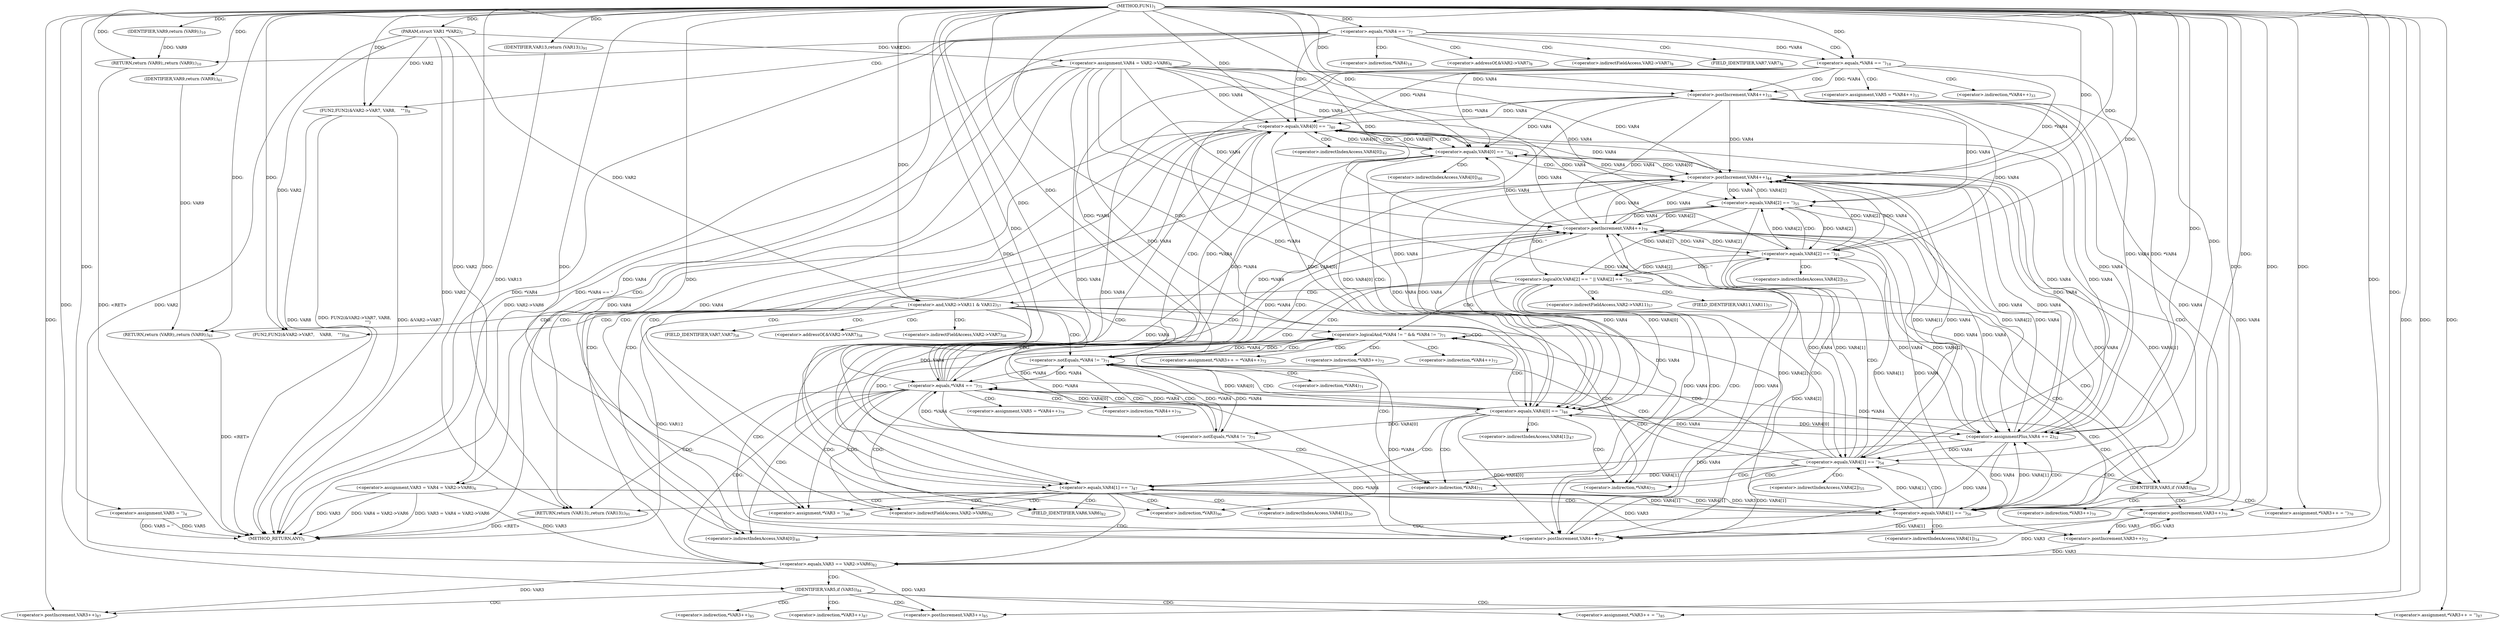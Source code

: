 digraph "FUN1" {  
"8" [label = <(METHOD,FUN1)<SUB>1</SUB>> ]
"207" [label = <(METHOD_RETURN,ANY)<SUB>1</SUB>> ]
"9" [label = <(PARAM,struct VAR1 *VAR2)<SUB>1</SUB>> ]
"14" [label = <(&lt;operator&gt;.assignment,VAR5 = '')<SUB>4</SUB>> ]
"17" [label = <(&lt;operator&gt;.assignment,VAR3 = VAR4 = VAR2-&gt;VAR6)<SUB>6</SUB>> ]
"201" [label = <(&lt;operator&gt;.assignment,*VAR3 = '')<SUB>90</SUB>> ]
"205" [label = <(RETURN,return (VAR13);,return (VAR13);)<SUB>91</SUB>> ]
"25" [label = <(&lt;operator&gt;.equals,*VAR4 == '')<SUB>7</SUB>> ]
"40" [label = <(&lt;operator&gt;.equals,*VAR4 == '')<SUB>18</SUB>> ]
"180" [label = <(&lt;operator&gt;.equals,VAR3 == VAR2-&gt;VAR6)<SUB>82</SUB>> ]
"206" [label = <(IDENTIFIER,VAR13,return (VAR13);)<SUB>91</SUB>> ]
"19" [label = <(&lt;operator&gt;.assignment,VAR4 = VAR2-&gt;VAR6)<SUB>6</SUB>> ]
"30" [label = <(FUN2,FUN2(&amp;VAR2-&gt;VAR7, VAR8,
		    &quot;&quot;))<SUB>8</SUB>> ]
"37" [label = <(RETURN,return (VAR9);,return (VAR9);)<SUB>10</SUB>> ]
"45" [label = <(&lt;operator&gt;.assignment,VAR5 = *VAR4++)<SUB>33</SUB>> ]
"174" [label = <(&lt;operator&gt;.assignment,VAR5 = *VAR4++)<SUB>79</SUB>> ]
"38" [label = <(IDENTIFIER,VAR9,return (VAR9);)<SUB>10</SUB>> ]
"54" [label = <(&lt;operator&gt;.equals,VAR4[0] == '')<SUB>40</SUB>> ]
"142" [label = <(IDENTIFIER,VAR5,if (VAR5))<SUB>69</SUB>> ]
"150" [label = <(&lt;operator&gt;.logicalAnd,*VAR4 != '' &amp;&amp; *VAR4 != '')<SUB>71</SUB>> ]
"168" [label = <(&lt;operator&gt;.equals,*VAR4 == '')<SUB>75</SUB>> ]
"187" [label = <(IDENTIFIER,VAR5,if (VAR5))<SUB>84</SUB>> ]
"144" [label = <(&lt;operator&gt;.assignment,*VAR3++ = '')<SUB>70</SUB>> ]
"160" [label = <(&lt;operator&gt;.assignment,*VAR3++ = *VAR4++)<SUB>72</SUB>> ]
"189" [label = <(&lt;operator&gt;.assignment,*VAR3++ = '')<SUB>85</SUB>> ]
"48" [label = <(&lt;operator&gt;.postIncrement,VAR4++)<SUB>33</SUB>> ]
"151" [label = <(&lt;operator&gt;.notEquals,*VAR4 != '')<SUB>71</SUB>> ]
"155" [label = <(&lt;operator&gt;.notEquals,*VAR4 != '')<SUB>71</SUB>> ]
"177" [label = <(&lt;operator&gt;.postIncrement,VAR4++)<SUB>79</SUB>> ]
"196" [label = <(&lt;operator&gt;.assignment,*VAR3++ = '')<SUB>87</SUB>> ]
"64" [label = <(&lt;operator&gt;.equals,VAR4[0] == '')<SUB>42</SUB>> ]
"70" [label = <(&lt;operator&gt;.postIncrement,VAR4++)<SUB>44</SUB>> ]
"146" [label = <(&lt;operator&gt;.postIncrement,VAR3++)<SUB>70</SUB>> ]
"162" [label = <(&lt;operator&gt;.postIncrement,VAR3++)<SUB>72</SUB>> ]
"165" [label = <(&lt;operator&gt;.postIncrement,VAR4++)<SUB>72</SUB>> ]
"191" [label = <(&lt;operator&gt;.postIncrement,VAR3++)<SUB>85</SUB>> ]
"198" [label = <(&lt;operator&gt;.postIncrement,VAR3++)<SUB>87</SUB>> ]
"76" [label = <(&lt;operator&gt;.equals,VAR4[0] == '')<SUB>46</SUB>> ]
"83" [label = <(&lt;operator&gt;.equals,VAR4[1] == '')<SUB>47</SUB>> ]
"93" [label = <(&lt;operator&gt;.equals,VAR4[1] == '')<SUB>50</SUB>> ]
"99" [label = <(&lt;operator&gt;.assignmentPlus,VAR4 += 2)<SUB>52</SUB>> ]
"106" [label = <(&lt;operator&gt;.equals,VAR4[1] == '')<SUB>54</SUB>> ]
"113" [label = <(&lt;operator&gt;.logicalOr,VAR4[2] == '' || VAR4[2] == '')<SUB>55</SUB>> ]
"114" [label = <(&lt;operator&gt;.equals,VAR4[2] == '')<SUB>55</SUB>> ]
"119" [label = <(&lt;operator&gt;.equals,VAR4[2] == '')<SUB>55</SUB>> ]
"126" [label = <(&lt;operator&gt;.and,VAR2-&gt;VAR11 &amp; VAR12)<SUB>57</SUB>> ]
"132" [label = <(FUN2,FUN2(&amp;VAR2-&gt;VAR7,
						    VAR8,
						    &quot;&quot;))<SUB>58</SUB>> ]
"139" [label = <(RETURN,return (VAR9);,return (VAR9);)<SUB>61</SUB>> ]
"140" [label = <(IDENTIFIER,VAR9,return (VAR9);)<SUB>61</SUB>> ]
"202" [label = <(&lt;operator&gt;.indirection,*VAR3)<SUB>90</SUB>> ]
"41" [label = <(&lt;operator&gt;.indirection,*VAR4)<SUB>18</SUB>> ]
"182" [label = <(&lt;operator&gt;.indirectFieldAccess,VAR2-&gt;VAR6)<SUB>82</SUB>> ]
"31" [label = <(&lt;operator&gt;.addressOf,&amp;VAR2-&gt;VAR7)<SUB>8</SUB>> ]
"47" [label = <(&lt;operator&gt;.indirection,*VAR4++)<SUB>33</SUB>> ]
"176" [label = <(&lt;operator&gt;.indirection,*VAR4++)<SUB>79</SUB>> ]
"184" [label = <(FIELD_IDENTIFIER,VAR6,VAR6)<SUB>82</SUB>> ]
"32" [label = <(&lt;operator&gt;.indirectFieldAccess,VAR2-&gt;VAR7)<SUB>8</SUB>> ]
"55" [label = <(&lt;operator&gt;.indirectIndexAccess,VAR4[0])<SUB>40</SUB>> ]
"169" [label = <(&lt;operator&gt;.indirection,*VAR4)<SUB>75</SUB>> ]
"34" [label = <(FIELD_IDENTIFIER,VAR7,VAR7)<SUB>8</SUB>> ]
"145" [label = <(&lt;operator&gt;.indirection,*VAR3++)<SUB>70</SUB>> ]
"152" [label = <(&lt;operator&gt;.indirection,*VAR4)<SUB>71</SUB>> ]
"156" [label = <(&lt;operator&gt;.indirection,*VAR4)<SUB>71</SUB>> ]
"161" [label = <(&lt;operator&gt;.indirection,*VAR3++)<SUB>72</SUB>> ]
"164" [label = <(&lt;operator&gt;.indirection,*VAR4++)<SUB>72</SUB>> ]
"190" [label = <(&lt;operator&gt;.indirection,*VAR3++)<SUB>85</SUB>> ]
"197" [label = <(&lt;operator&gt;.indirection,*VAR3++)<SUB>87</SUB>> ]
"65" [label = <(&lt;operator&gt;.indirectIndexAccess,VAR4[0])<SUB>42</SUB>> ]
"77" [label = <(&lt;operator&gt;.indirectIndexAccess,VAR4[0])<SUB>46</SUB>> ]
"84" [label = <(&lt;operator&gt;.indirectIndexAccess,VAR4[1])<SUB>47</SUB>> ]
"94" [label = <(&lt;operator&gt;.indirectIndexAccess,VAR4[1])<SUB>50</SUB>> ]
"107" [label = <(&lt;operator&gt;.indirectIndexAccess,VAR4[1])<SUB>54</SUB>> ]
"115" [label = <(&lt;operator&gt;.indirectIndexAccess,VAR4[2])<SUB>55</SUB>> ]
"120" [label = <(&lt;operator&gt;.indirectIndexAccess,VAR4[2])<SUB>55</SUB>> ]
"127" [label = <(&lt;operator&gt;.indirectFieldAccess,VAR2-&gt;VAR11)<SUB>57</SUB>> ]
"129" [label = <(FIELD_IDENTIFIER,VAR11,VAR11)<SUB>57</SUB>> ]
"133" [label = <(&lt;operator&gt;.addressOf,&amp;VAR2-&gt;VAR7)<SUB>58</SUB>> ]
"134" [label = <(&lt;operator&gt;.indirectFieldAccess,VAR2-&gt;VAR7)<SUB>58</SUB>> ]
"136" [label = <(FIELD_IDENTIFIER,VAR7,VAR7)<SUB>58</SUB>> ]
  "37" -> "207"  [ label = "DDG: &lt;RET&gt;"] 
  "139" -> "207"  [ label = "DDG: &lt;RET&gt;"] 
  "205" -> "207"  [ label = "DDG: &lt;RET&gt;"] 
  "9" -> "207"  [ label = "DDG: VAR2"] 
  "14" -> "207"  [ label = "DDG: VAR5"] 
  "14" -> "207"  [ label = "DDG: VAR5 = ''"] 
  "17" -> "207"  [ label = "DDG: VAR3"] 
  "19" -> "207"  [ label = "DDG: VAR4"] 
  "19" -> "207"  [ label = "DDG: VAR2-&gt;VAR6"] 
  "17" -> "207"  [ label = "DDG: VAR4 = VAR2-&gt;VAR6"] 
  "17" -> "207"  [ label = "DDG: VAR3 = VAR4 = VAR2-&gt;VAR6"] 
  "25" -> "207"  [ label = "DDG: *VAR4"] 
  "25" -> "207"  [ label = "DDG: *VAR4 == ''"] 
  "30" -> "207"  [ label = "DDG: &amp;VAR2-&gt;VAR7"] 
  "30" -> "207"  [ label = "DDG: VAR8"] 
  "30" -> "207"  [ label = "DDG: FUN2(&amp;VAR2-&gt;VAR7, VAR8,
		    &quot;&quot;)"] 
  "126" -> "207"  [ label = "DDG: VAR12"] 
  "8" -> "9"  [ label = "DDG: "] 
  "8" -> "14"  [ label = "DDG: "] 
  "19" -> "17"  [ label = "DDG: VAR4"] 
  "9" -> "17"  [ label = "DDG: VAR2"] 
  "8" -> "201"  [ label = "DDG: "] 
  "206" -> "205"  [ label = "DDG: VAR13"] 
  "8" -> "205"  [ label = "DDG: "] 
  "8" -> "206"  [ label = "DDG: "] 
  "9" -> "19"  [ label = "DDG: VAR2"] 
  "8" -> "25"  [ label = "DDG: "] 
  "38" -> "37"  [ label = "DDG: VAR9"] 
  "8" -> "37"  [ label = "DDG: "] 
  "25" -> "40"  [ label = "DDG: *VAR4"] 
  "8" -> "40"  [ label = "DDG: "] 
  "17" -> "180"  [ label = "DDG: VAR3"] 
  "146" -> "180"  [ label = "DDG: VAR3"] 
  "162" -> "180"  [ label = "DDG: VAR3"] 
  "8" -> "180"  [ label = "DDG: "] 
  "9" -> "180"  [ label = "DDG: VAR2"] 
  "9" -> "30"  [ label = "DDG: VAR2"] 
  "8" -> "30"  [ label = "DDG: "] 
  "8" -> "38"  [ label = "DDG: "] 
  "8" -> "142"  [ label = "DDG: "] 
  "8" -> "187"  [ label = "DDG: "] 
  "19" -> "54"  [ label = "DDG: VAR4"] 
  "40" -> "54"  [ label = "DDG: *VAR4"] 
  "48" -> "54"  [ label = "DDG: VAR4"] 
  "64" -> "54"  [ label = "DDG: VAR4[0]"] 
  "76" -> "54"  [ label = "DDG: VAR4[0]"] 
  "168" -> "54"  [ label = "DDG: *VAR4"] 
  "177" -> "54"  [ label = "DDG: VAR4"] 
  "99" -> "54"  [ label = "DDG: VAR4"] 
  "70" -> "54"  [ label = "DDG: VAR4"] 
  "8" -> "54"  [ label = "DDG: "] 
  "8" -> "144"  [ label = "DDG: "] 
  "151" -> "150"  [ label = "DDG: *VAR4"] 
  "151" -> "150"  [ label = "DDG: ''"] 
  "155" -> "150"  [ label = "DDG: *VAR4"] 
  "155" -> "150"  [ label = "DDG: ''"] 
  "76" -> "168"  [ label = "DDG: VAR4[0]"] 
  "151" -> "168"  [ label = "DDG: *VAR4"] 
  "155" -> "168"  [ label = "DDG: *VAR4"] 
  "8" -> "168"  [ label = "DDG: "] 
  "8" -> "189"  [ label = "DDG: "] 
  "19" -> "48"  [ label = "DDG: VAR4"] 
  "40" -> "48"  [ label = "DDG: *VAR4"] 
  "8" -> "48"  [ label = "DDG: "] 
  "40" -> "151"  [ label = "DDG: *VAR4"] 
  "76" -> "151"  [ label = "DDG: VAR4[0]"] 
  "155" -> "151"  [ label = "DDG: *VAR4"] 
  "168" -> "151"  [ label = "DDG: *VAR4"] 
  "8" -> "151"  [ label = "DDG: "] 
  "76" -> "155"  [ label = "DDG: VAR4[0]"] 
  "151" -> "155"  [ label = "DDG: *VAR4"] 
  "8" -> "155"  [ label = "DDG: "] 
  "19" -> "177"  [ label = "DDG: VAR4"] 
  "48" -> "177"  [ label = "DDG: VAR4"] 
  "76" -> "177"  [ label = "DDG: VAR4[0]"] 
  "93" -> "177"  [ label = "DDG: VAR4[1]"] 
  "106" -> "177"  [ label = "DDG: VAR4[1]"] 
  "114" -> "177"  [ label = "DDG: VAR4[2]"] 
  "119" -> "177"  [ label = "DDG: VAR4[2]"] 
  "168" -> "177"  [ label = "DDG: *VAR4"] 
  "165" -> "177"  [ label = "DDG: VAR4"] 
  "99" -> "177"  [ label = "DDG: VAR4"] 
  "70" -> "177"  [ label = "DDG: VAR4"] 
  "8" -> "177"  [ label = "DDG: "] 
  "8" -> "196"  [ label = "DDG: "] 
  "19" -> "64"  [ label = "DDG: VAR4"] 
  "40" -> "64"  [ label = "DDG: *VAR4"] 
  "48" -> "64"  [ label = "DDG: VAR4"] 
  "54" -> "64"  [ label = "DDG: VAR4[0]"] 
  "168" -> "64"  [ label = "DDG: *VAR4"] 
  "177" -> "64"  [ label = "DDG: VAR4"] 
  "99" -> "64"  [ label = "DDG: VAR4"] 
  "70" -> "64"  [ label = "DDG: VAR4"] 
  "8" -> "64"  [ label = "DDG: "] 
  "17" -> "146"  [ label = "DDG: VAR3"] 
  "162" -> "146"  [ label = "DDG: VAR3"] 
  "8" -> "146"  [ label = "DDG: "] 
  "17" -> "162"  [ label = "DDG: VAR3"] 
  "146" -> "162"  [ label = "DDG: VAR3"] 
  "8" -> "162"  [ label = "DDG: "] 
  "19" -> "165"  [ label = "DDG: VAR4"] 
  "48" -> "165"  [ label = "DDG: VAR4"] 
  "76" -> "165"  [ label = "DDG: VAR4[0]"] 
  "93" -> "165"  [ label = "DDG: VAR4[1]"] 
  "106" -> "165"  [ label = "DDG: VAR4[1]"] 
  "114" -> "165"  [ label = "DDG: VAR4[2]"] 
  "119" -> "165"  [ label = "DDG: VAR4[2]"] 
  "151" -> "165"  [ label = "DDG: *VAR4"] 
  "155" -> "165"  [ label = "DDG: *VAR4"] 
  "177" -> "165"  [ label = "DDG: VAR4"] 
  "99" -> "165"  [ label = "DDG: VAR4"] 
  "70" -> "165"  [ label = "DDG: VAR4"] 
  "8" -> "165"  [ label = "DDG: "] 
  "180" -> "191"  [ label = "DDG: VAR3"] 
  "8" -> "191"  [ label = "DDG: "] 
  "19" -> "70"  [ label = "DDG: VAR4"] 
  "40" -> "70"  [ label = "DDG: *VAR4"] 
  "48" -> "70"  [ label = "DDG: VAR4"] 
  "64" -> "70"  [ label = "DDG: VAR4[0]"] 
  "93" -> "70"  [ label = "DDG: VAR4[1]"] 
  "106" -> "70"  [ label = "DDG: VAR4[1]"] 
  "114" -> "70"  [ label = "DDG: VAR4[2]"] 
  "119" -> "70"  [ label = "DDG: VAR4[2]"] 
  "168" -> "70"  [ label = "DDG: *VAR4"] 
  "177" -> "70"  [ label = "DDG: VAR4"] 
  "99" -> "70"  [ label = "DDG: VAR4"] 
  "8" -> "70"  [ label = "DDG: "] 
  "180" -> "198"  [ label = "DDG: VAR3"] 
  "8" -> "198"  [ label = "DDG: "] 
  "19" -> "76"  [ label = "DDG: VAR4"] 
  "40" -> "76"  [ label = "DDG: *VAR4"] 
  "48" -> "76"  [ label = "DDG: VAR4"] 
  "64" -> "76"  [ label = "DDG: VAR4[0]"] 
  "168" -> "76"  [ label = "DDG: *VAR4"] 
  "177" -> "76"  [ label = "DDG: VAR4"] 
  "99" -> "76"  [ label = "DDG: VAR4"] 
  "70" -> "76"  [ label = "DDG: VAR4"] 
  "8" -> "76"  [ label = "DDG: "] 
  "19" -> "83"  [ label = "DDG: VAR4"] 
  "48" -> "83"  [ label = "DDG: VAR4"] 
  "93" -> "83"  [ label = "DDG: VAR4[1]"] 
  "106" -> "83"  [ label = "DDG: VAR4[1]"] 
  "177" -> "83"  [ label = "DDG: VAR4"] 
  "99" -> "83"  [ label = "DDG: VAR4"] 
  "70" -> "83"  [ label = "DDG: VAR4"] 
  "8" -> "83"  [ label = "DDG: "] 
  "19" -> "93"  [ label = "DDG: VAR4"] 
  "48" -> "93"  [ label = "DDG: VAR4"] 
  "83" -> "93"  [ label = "DDG: VAR4[1]"] 
  "177" -> "93"  [ label = "DDG: VAR4"] 
  "99" -> "93"  [ label = "DDG: VAR4"] 
  "70" -> "93"  [ label = "DDG: VAR4"] 
  "8" -> "93"  [ label = "DDG: "] 
  "8" -> "99"  [ label = "DDG: "] 
  "19" -> "99"  [ label = "DDG: VAR4"] 
  "40" -> "99"  [ label = "DDG: *VAR4"] 
  "48" -> "99"  [ label = "DDG: VAR4"] 
  "76" -> "99"  [ label = "DDG: VAR4[0]"] 
  "93" -> "99"  [ label = "DDG: VAR4[1]"] 
  "114" -> "99"  [ label = "DDG: VAR4[2]"] 
  "119" -> "99"  [ label = "DDG: VAR4[2]"] 
  "168" -> "99"  [ label = "DDG: *VAR4"] 
  "177" -> "99"  [ label = "DDG: VAR4"] 
  "70" -> "99"  [ label = "DDG: VAR4"] 
  "19" -> "106"  [ label = "DDG: VAR4"] 
  "48" -> "106"  [ label = "DDG: VAR4"] 
  "93" -> "106"  [ label = "DDG: VAR4[1]"] 
  "177" -> "106"  [ label = "DDG: VAR4"] 
  "99" -> "106"  [ label = "DDG: VAR4"] 
  "70" -> "106"  [ label = "DDG: VAR4"] 
  "8" -> "106"  [ label = "DDG: "] 
  "114" -> "113"  [ label = "DDG: VAR4[2]"] 
  "114" -> "113"  [ label = "DDG: ''"] 
  "119" -> "113"  [ label = "DDG: VAR4[2]"] 
  "119" -> "113"  [ label = "DDG: ''"] 
  "19" -> "114"  [ label = "DDG: VAR4"] 
  "48" -> "114"  [ label = "DDG: VAR4"] 
  "119" -> "114"  [ label = "DDG: VAR4[2]"] 
  "177" -> "114"  [ label = "DDG: VAR4"] 
  "99" -> "114"  [ label = "DDG: VAR4"] 
  "70" -> "114"  [ label = "DDG: VAR4"] 
  "8" -> "114"  [ label = "DDG: "] 
  "19" -> "119"  [ label = "DDG: VAR4"] 
  "48" -> "119"  [ label = "DDG: VAR4"] 
  "114" -> "119"  [ label = "DDG: VAR4[2]"] 
  "177" -> "119"  [ label = "DDG: VAR4"] 
  "99" -> "119"  [ label = "DDG: VAR4"] 
  "70" -> "119"  [ label = "DDG: VAR4"] 
  "8" -> "119"  [ label = "DDG: "] 
  "9" -> "126"  [ label = "DDG: VAR2"] 
  "8" -> "126"  [ label = "DDG: "] 
  "140" -> "139"  [ label = "DDG: VAR9"] 
  "8" -> "139"  [ label = "DDG: "] 
  "9" -> "132"  [ label = "DDG: VAR2"] 
  "8" -> "132"  [ label = "DDG: "] 
  "8" -> "140"  [ label = "DDG: "] 
  "25" -> "30"  [ label = "CDG: "] 
  "25" -> "34"  [ label = "CDG: "] 
  "25" -> "37"  [ label = "CDG: "] 
  "25" -> "40"  [ label = "CDG: "] 
  "25" -> "54"  [ label = "CDG: "] 
  "25" -> "32"  [ label = "CDG: "] 
  "25" -> "41"  [ label = "CDG: "] 
  "25" -> "55"  [ label = "CDG: "] 
  "25" -> "31"  [ label = "CDG: "] 
  "40" -> "47"  [ label = "CDG: "] 
  "40" -> "48"  [ label = "CDG: "] 
  "40" -> "45"  [ label = "CDG: "] 
  "180" -> "187"  [ label = "CDG: "] 
  "54" -> "64"  [ label = "CDG: "] 
  "54" -> "184"  [ label = "CDG: "] 
  "54" -> "182"  [ label = "CDG: "] 
  "54" -> "202"  [ label = "CDG: "] 
  "54" -> "201"  [ label = "CDG: "] 
  "54" -> "180"  [ label = "CDG: "] 
  "54" -> "205"  [ label = "CDG: "] 
  "54" -> "65"  [ label = "CDG: "] 
  "142" -> "145"  [ label = "CDG: "] 
  "142" -> "146"  [ label = "CDG: "] 
  "142" -> "144"  [ label = "CDG: "] 
  "150" -> "161"  [ label = "CDG: "] 
  "150" -> "150"  [ label = "CDG: "] 
  "150" -> "151"  [ label = "CDG: "] 
  "150" -> "162"  [ label = "CDG: "] 
  "150" -> "152"  [ label = "CDG: "] 
  "150" -> "164"  [ label = "CDG: "] 
  "150" -> "160"  [ label = "CDG: "] 
  "150" -> "165"  [ label = "CDG: "] 
  "168" -> "184"  [ label = "CDG: "] 
  "168" -> "54"  [ label = "CDG: "] 
  "168" -> "174"  [ label = "CDG: "] 
  "168" -> "182"  [ label = "CDG: "] 
  "168" -> "202"  [ label = "CDG: "] 
  "168" -> "201"  [ label = "CDG: "] 
  "168" -> "180"  [ label = "CDG: "] 
  "168" -> "205"  [ label = "CDG: "] 
  "168" -> "176"  [ label = "CDG: "] 
  "168" -> "177"  [ label = "CDG: "] 
  "168" -> "55"  [ label = "CDG: "] 
  "187" -> "196"  [ label = "CDG: "] 
  "187" -> "197"  [ label = "CDG: "] 
  "187" -> "198"  [ label = "CDG: "] 
  "187" -> "189"  [ label = "CDG: "] 
  "187" -> "191"  [ label = "CDG: "] 
  "187" -> "190"  [ label = "CDG: "] 
  "151" -> "155"  [ label = "CDG: "] 
  "151" -> "156"  [ label = "CDG: "] 
  "64" -> "77"  [ label = "CDG: "] 
  "64" -> "76"  [ label = "CDG: "] 
  "64" -> "54"  [ label = "CDG: "] 
  "64" -> "70"  [ label = "CDG: "] 
  "64" -> "55"  [ label = "CDG: "] 
  "76" -> "169"  [ label = "CDG: "] 
  "76" -> "84"  [ label = "CDG: "] 
  "76" -> "150"  [ label = "CDG: "] 
  "76" -> "151"  [ label = "CDG: "] 
  "76" -> "168"  [ label = "CDG: "] 
  "76" -> "152"  [ label = "CDG: "] 
  "76" -> "142"  [ label = "CDG: "] 
  "76" -> "83"  [ label = "CDG: "] 
  "83" -> "94"  [ label = "CDG: "] 
  "83" -> "93"  [ label = "CDG: "] 
  "83" -> "184"  [ label = "CDG: "] 
  "83" -> "182"  [ label = "CDG: "] 
  "83" -> "202"  [ label = "CDG: "] 
  "83" -> "201"  [ label = "CDG: "] 
  "83" -> "180"  [ label = "CDG: "] 
  "83" -> "205"  [ label = "CDG: "] 
  "93" -> "107"  [ label = "CDG: "] 
  "93" -> "54"  [ label = "CDG: "] 
  "93" -> "99"  [ label = "CDG: "] 
  "93" -> "106"  [ label = "CDG: "] 
  "93" -> "55"  [ label = "CDG: "] 
  "106" -> "115"  [ label = "CDG: "] 
  "106" -> "113"  [ label = "CDG: "] 
  "106" -> "169"  [ label = "CDG: "] 
  "106" -> "114"  [ label = "CDG: "] 
  "106" -> "150"  [ label = "CDG: "] 
  "106" -> "151"  [ label = "CDG: "] 
  "106" -> "168"  [ label = "CDG: "] 
  "106" -> "152"  [ label = "CDG: "] 
  "106" -> "142"  [ label = "CDG: "] 
  "113" -> "169"  [ label = "CDG: "] 
  "113" -> "150"  [ label = "CDG: "] 
  "113" -> "151"  [ label = "CDG: "] 
  "113" -> "168"  [ label = "CDG: "] 
  "113" -> "129"  [ label = "CDG: "] 
  "113" -> "152"  [ label = "CDG: "] 
  "113" -> "127"  [ label = "CDG: "] 
  "113" -> "142"  [ label = "CDG: "] 
  "113" -> "126"  [ label = "CDG: "] 
  "114" -> "120"  [ label = "CDG: "] 
  "114" -> "119"  [ label = "CDG: "] 
  "126" -> "136"  [ label = "CDG: "] 
  "126" -> "169"  [ label = "CDG: "] 
  "126" -> "132"  [ label = "CDG: "] 
  "126" -> "150"  [ label = "CDG: "] 
  "126" -> "151"  [ label = "CDG: "] 
  "126" -> "168"  [ label = "CDG: "] 
  "126" -> "134"  [ label = "CDG: "] 
  "126" -> "152"  [ label = "CDG: "] 
  "126" -> "139"  [ label = "CDG: "] 
  "126" -> "142"  [ label = "CDG: "] 
  "126" -> "133"  [ label = "CDG: "] 
}
